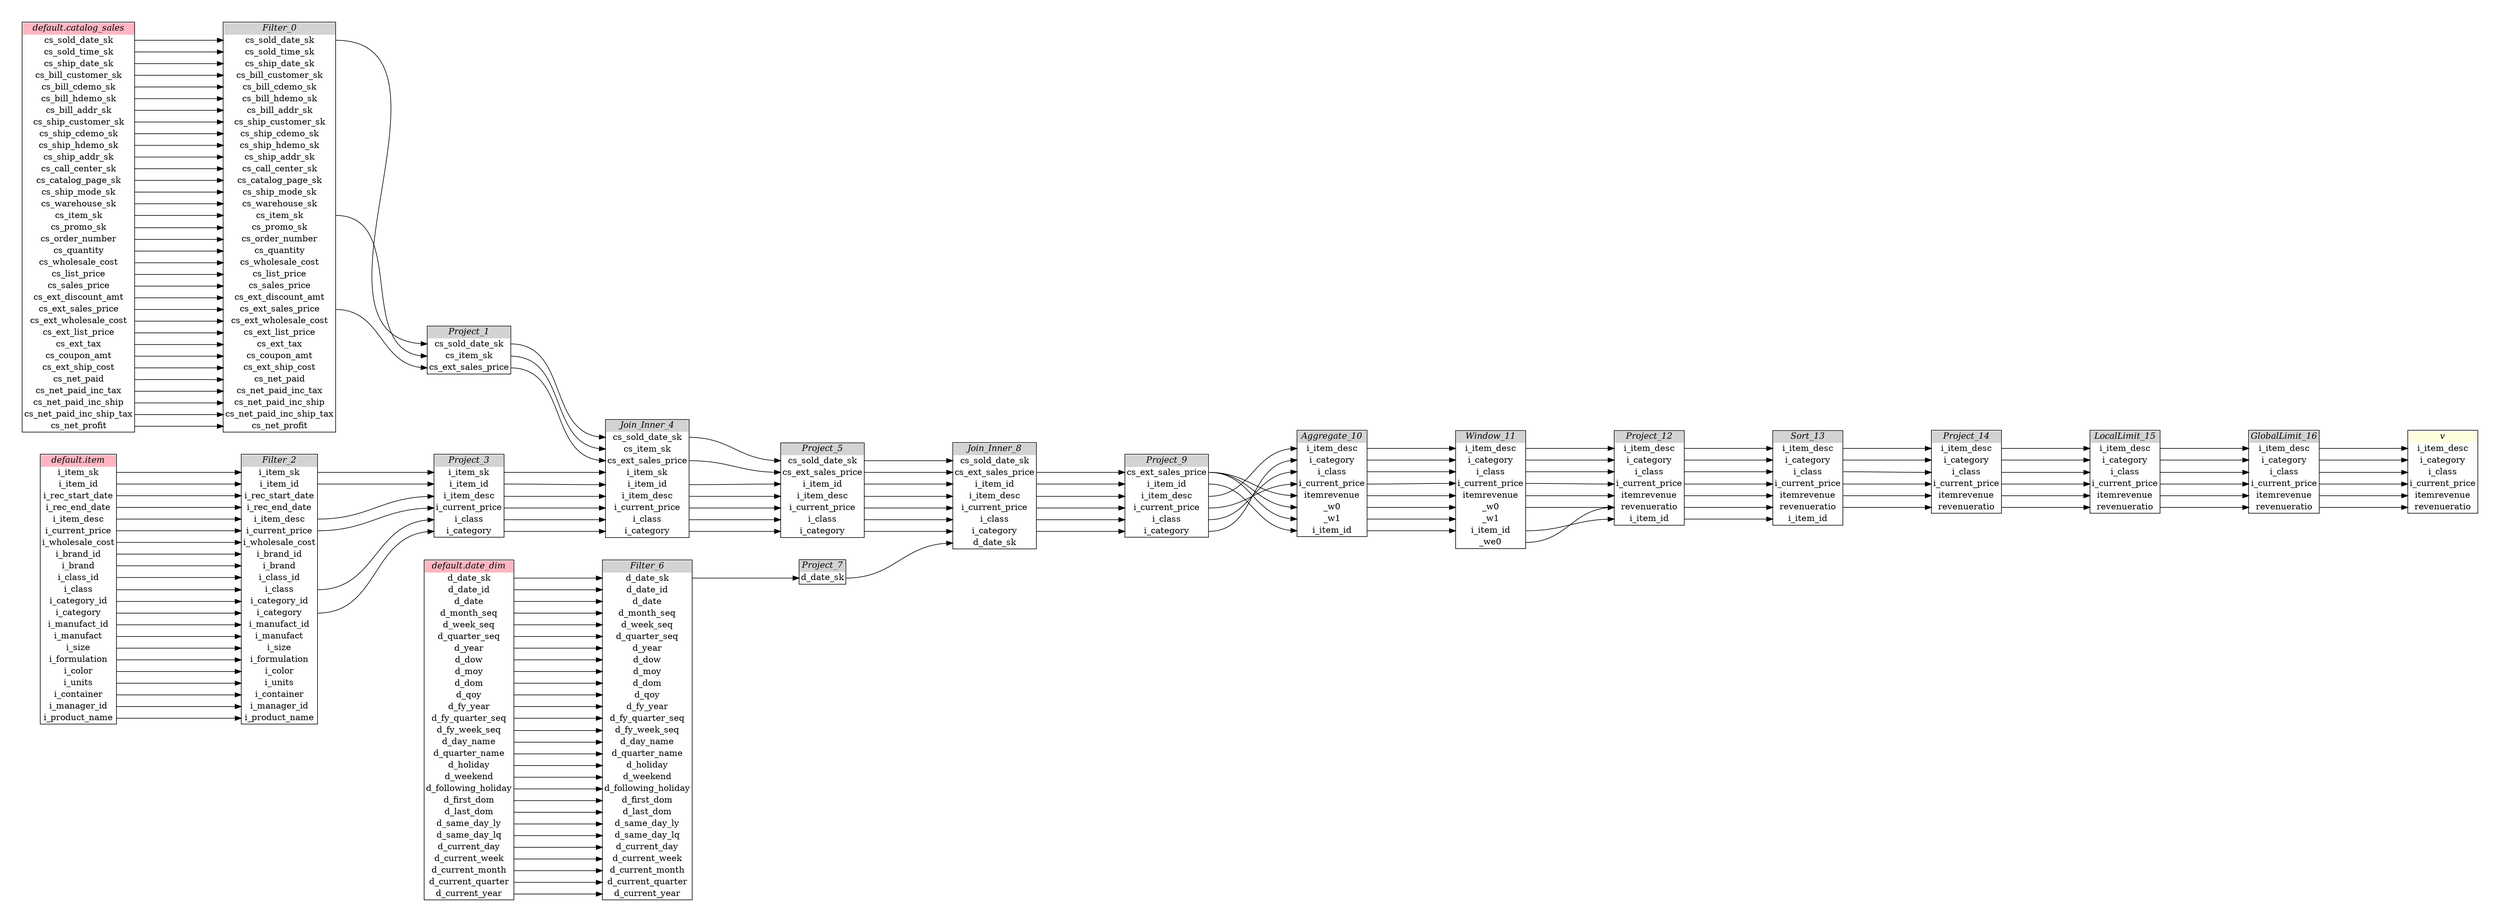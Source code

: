 // Automatically generated by TPCDSFlowTestSuite


digraph {
  graph [pad="0.5", nodesep="0.5", ranksep="2", fontname="Helvetica"];
  node [shape=plain]
  rankdir=LR;

  
"Aggregate_10" [label=<
<table border="1" cellborder="0" cellspacing="0">
  <tr><td bgcolor="lightgray" port="nodeName"><i>Aggregate_10</i></td></tr>
  <tr><td port="0">i_item_desc</td></tr>
<tr><td port="1">i_category</td></tr>
<tr><td port="2">i_class</td></tr>
<tr><td port="3">i_current_price</td></tr>
<tr><td port="4">itemrevenue</td></tr>
<tr><td port="5">_w0</td></tr>
<tr><td port="6">_w1</td></tr>
<tr><td port="7">i_item_id</td></tr>
</table>>];
     

"Filter_0" [label=<
<table border="1" cellborder="0" cellspacing="0">
  <tr><td bgcolor="lightgray" port="nodeName"><i>Filter_0</i></td></tr>
  <tr><td port="0">cs_sold_date_sk</td></tr>
<tr><td port="1">cs_sold_time_sk</td></tr>
<tr><td port="2">cs_ship_date_sk</td></tr>
<tr><td port="3">cs_bill_customer_sk</td></tr>
<tr><td port="4">cs_bill_cdemo_sk</td></tr>
<tr><td port="5">cs_bill_hdemo_sk</td></tr>
<tr><td port="6">cs_bill_addr_sk</td></tr>
<tr><td port="7">cs_ship_customer_sk</td></tr>
<tr><td port="8">cs_ship_cdemo_sk</td></tr>
<tr><td port="9">cs_ship_hdemo_sk</td></tr>
<tr><td port="10">cs_ship_addr_sk</td></tr>
<tr><td port="11">cs_call_center_sk</td></tr>
<tr><td port="12">cs_catalog_page_sk</td></tr>
<tr><td port="13">cs_ship_mode_sk</td></tr>
<tr><td port="14">cs_warehouse_sk</td></tr>
<tr><td port="15">cs_item_sk</td></tr>
<tr><td port="16">cs_promo_sk</td></tr>
<tr><td port="17">cs_order_number</td></tr>
<tr><td port="18">cs_quantity</td></tr>
<tr><td port="19">cs_wholesale_cost</td></tr>
<tr><td port="20">cs_list_price</td></tr>
<tr><td port="21">cs_sales_price</td></tr>
<tr><td port="22">cs_ext_discount_amt</td></tr>
<tr><td port="23">cs_ext_sales_price</td></tr>
<tr><td port="24">cs_ext_wholesale_cost</td></tr>
<tr><td port="25">cs_ext_list_price</td></tr>
<tr><td port="26">cs_ext_tax</td></tr>
<tr><td port="27">cs_coupon_amt</td></tr>
<tr><td port="28">cs_ext_ship_cost</td></tr>
<tr><td port="29">cs_net_paid</td></tr>
<tr><td port="30">cs_net_paid_inc_tax</td></tr>
<tr><td port="31">cs_net_paid_inc_ship</td></tr>
<tr><td port="32">cs_net_paid_inc_ship_tax</td></tr>
<tr><td port="33">cs_net_profit</td></tr>
</table>>];
     

"Filter_2" [label=<
<table border="1" cellborder="0" cellspacing="0">
  <tr><td bgcolor="lightgray" port="nodeName"><i>Filter_2</i></td></tr>
  <tr><td port="0">i_item_sk</td></tr>
<tr><td port="1">i_item_id</td></tr>
<tr><td port="2">i_rec_start_date</td></tr>
<tr><td port="3">i_rec_end_date</td></tr>
<tr><td port="4">i_item_desc</td></tr>
<tr><td port="5">i_current_price</td></tr>
<tr><td port="6">i_wholesale_cost</td></tr>
<tr><td port="7">i_brand_id</td></tr>
<tr><td port="8">i_brand</td></tr>
<tr><td port="9">i_class_id</td></tr>
<tr><td port="10">i_class</td></tr>
<tr><td port="11">i_category_id</td></tr>
<tr><td port="12">i_category</td></tr>
<tr><td port="13">i_manufact_id</td></tr>
<tr><td port="14">i_manufact</td></tr>
<tr><td port="15">i_size</td></tr>
<tr><td port="16">i_formulation</td></tr>
<tr><td port="17">i_color</td></tr>
<tr><td port="18">i_units</td></tr>
<tr><td port="19">i_container</td></tr>
<tr><td port="20">i_manager_id</td></tr>
<tr><td port="21">i_product_name</td></tr>
</table>>];
     

"Filter_6" [label=<
<table border="1" cellborder="0" cellspacing="0">
  <tr><td bgcolor="lightgray" port="nodeName"><i>Filter_6</i></td></tr>
  <tr><td port="0">d_date_sk</td></tr>
<tr><td port="1">d_date_id</td></tr>
<tr><td port="2">d_date</td></tr>
<tr><td port="3">d_month_seq</td></tr>
<tr><td port="4">d_week_seq</td></tr>
<tr><td port="5">d_quarter_seq</td></tr>
<tr><td port="6">d_year</td></tr>
<tr><td port="7">d_dow</td></tr>
<tr><td port="8">d_moy</td></tr>
<tr><td port="9">d_dom</td></tr>
<tr><td port="10">d_qoy</td></tr>
<tr><td port="11">d_fy_year</td></tr>
<tr><td port="12">d_fy_quarter_seq</td></tr>
<tr><td port="13">d_fy_week_seq</td></tr>
<tr><td port="14">d_day_name</td></tr>
<tr><td port="15">d_quarter_name</td></tr>
<tr><td port="16">d_holiday</td></tr>
<tr><td port="17">d_weekend</td></tr>
<tr><td port="18">d_following_holiday</td></tr>
<tr><td port="19">d_first_dom</td></tr>
<tr><td port="20">d_last_dom</td></tr>
<tr><td port="21">d_same_day_ly</td></tr>
<tr><td port="22">d_same_day_lq</td></tr>
<tr><td port="23">d_current_day</td></tr>
<tr><td port="24">d_current_week</td></tr>
<tr><td port="25">d_current_month</td></tr>
<tr><td port="26">d_current_quarter</td></tr>
<tr><td port="27">d_current_year</td></tr>
</table>>];
     

"GlobalLimit_16" [label=<
<table border="1" cellborder="0" cellspacing="0">
  <tr><td bgcolor="lightgray" port="nodeName"><i>GlobalLimit_16</i></td></tr>
  <tr><td port="0">i_item_desc</td></tr>
<tr><td port="1">i_category</td></tr>
<tr><td port="2">i_class</td></tr>
<tr><td port="3">i_current_price</td></tr>
<tr><td port="4">itemrevenue</td></tr>
<tr><td port="5">revenueratio</td></tr>
</table>>];
     

"Join_Inner_4" [label=<
<table border="1" cellborder="0" cellspacing="0">
  <tr><td bgcolor="lightgray" port="nodeName"><i>Join_Inner_4</i></td></tr>
  <tr><td port="0">cs_sold_date_sk</td></tr>
<tr><td port="1">cs_item_sk</td></tr>
<tr><td port="2">cs_ext_sales_price</td></tr>
<tr><td port="3">i_item_sk</td></tr>
<tr><td port="4">i_item_id</td></tr>
<tr><td port="5">i_item_desc</td></tr>
<tr><td port="6">i_current_price</td></tr>
<tr><td port="7">i_class</td></tr>
<tr><td port="8">i_category</td></tr>
</table>>];
     

"Join_Inner_8" [label=<
<table border="1" cellborder="0" cellspacing="0">
  <tr><td bgcolor="lightgray" port="nodeName"><i>Join_Inner_8</i></td></tr>
  <tr><td port="0">cs_sold_date_sk</td></tr>
<tr><td port="1">cs_ext_sales_price</td></tr>
<tr><td port="2">i_item_id</td></tr>
<tr><td port="3">i_item_desc</td></tr>
<tr><td port="4">i_current_price</td></tr>
<tr><td port="5">i_class</td></tr>
<tr><td port="6">i_category</td></tr>
<tr><td port="7">d_date_sk</td></tr>
</table>>];
     

"LocalLimit_15" [label=<
<table border="1" cellborder="0" cellspacing="0">
  <tr><td bgcolor="lightgray" port="nodeName"><i>LocalLimit_15</i></td></tr>
  <tr><td port="0">i_item_desc</td></tr>
<tr><td port="1">i_category</td></tr>
<tr><td port="2">i_class</td></tr>
<tr><td port="3">i_current_price</td></tr>
<tr><td port="4">itemrevenue</td></tr>
<tr><td port="5">revenueratio</td></tr>
</table>>];
     

"Project_1" [label=<
<table border="1" cellborder="0" cellspacing="0">
  <tr><td bgcolor="lightgray" port="nodeName"><i>Project_1</i></td></tr>
  <tr><td port="0">cs_sold_date_sk</td></tr>
<tr><td port="1">cs_item_sk</td></tr>
<tr><td port="2">cs_ext_sales_price</td></tr>
</table>>];
     

"Project_12" [label=<
<table border="1" cellborder="0" cellspacing="0">
  <tr><td bgcolor="lightgray" port="nodeName"><i>Project_12</i></td></tr>
  <tr><td port="0">i_item_desc</td></tr>
<tr><td port="1">i_category</td></tr>
<tr><td port="2">i_class</td></tr>
<tr><td port="3">i_current_price</td></tr>
<tr><td port="4">itemrevenue</td></tr>
<tr><td port="5">revenueratio</td></tr>
<tr><td port="6">i_item_id</td></tr>
</table>>];
     

"Project_14" [label=<
<table border="1" cellborder="0" cellspacing="0">
  <tr><td bgcolor="lightgray" port="nodeName"><i>Project_14</i></td></tr>
  <tr><td port="0">i_item_desc</td></tr>
<tr><td port="1">i_category</td></tr>
<tr><td port="2">i_class</td></tr>
<tr><td port="3">i_current_price</td></tr>
<tr><td port="4">itemrevenue</td></tr>
<tr><td port="5">revenueratio</td></tr>
</table>>];
     

"Project_3" [label=<
<table border="1" cellborder="0" cellspacing="0">
  <tr><td bgcolor="lightgray" port="nodeName"><i>Project_3</i></td></tr>
  <tr><td port="0">i_item_sk</td></tr>
<tr><td port="1">i_item_id</td></tr>
<tr><td port="2">i_item_desc</td></tr>
<tr><td port="3">i_current_price</td></tr>
<tr><td port="4">i_class</td></tr>
<tr><td port="5">i_category</td></tr>
</table>>];
     

"Project_5" [label=<
<table border="1" cellborder="0" cellspacing="0">
  <tr><td bgcolor="lightgray" port="nodeName"><i>Project_5</i></td></tr>
  <tr><td port="0">cs_sold_date_sk</td></tr>
<tr><td port="1">cs_ext_sales_price</td></tr>
<tr><td port="2">i_item_id</td></tr>
<tr><td port="3">i_item_desc</td></tr>
<tr><td port="4">i_current_price</td></tr>
<tr><td port="5">i_class</td></tr>
<tr><td port="6">i_category</td></tr>
</table>>];
     

"Project_7" [label=<
<table border="1" cellborder="0" cellspacing="0">
  <tr><td bgcolor="lightgray" port="nodeName"><i>Project_7</i></td></tr>
  <tr><td port="0">d_date_sk</td></tr>
</table>>];
     

"Project_9" [label=<
<table border="1" cellborder="0" cellspacing="0">
  <tr><td bgcolor="lightgray" port="nodeName"><i>Project_9</i></td></tr>
  <tr><td port="0">cs_ext_sales_price</td></tr>
<tr><td port="1">i_item_id</td></tr>
<tr><td port="2">i_item_desc</td></tr>
<tr><td port="3">i_current_price</td></tr>
<tr><td port="4">i_class</td></tr>
<tr><td port="5">i_category</td></tr>
</table>>];
     

"Sort_13" [label=<
<table border="1" cellborder="0" cellspacing="0">
  <tr><td bgcolor="lightgray" port="nodeName"><i>Sort_13</i></td></tr>
  <tr><td port="0">i_item_desc</td></tr>
<tr><td port="1">i_category</td></tr>
<tr><td port="2">i_class</td></tr>
<tr><td port="3">i_current_price</td></tr>
<tr><td port="4">itemrevenue</td></tr>
<tr><td port="5">revenueratio</td></tr>
<tr><td port="6">i_item_id</td></tr>
</table>>];
     

"Window_11" [label=<
<table border="1" cellborder="0" cellspacing="0">
  <tr><td bgcolor="lightgray" port="nodeName"><i>Window_11</i></td></tr>
  <tr><td port="0">i_item_desc</td></tr>
<tr><td port="1">i_category</td></tr>
<tr><td port="2">i_class</td></tr>
<tr><td port="3">i_current_price</td></tr>
<tr><td port="4">itemrevenue</td></tr>
<tr><td port="5">_w0</td></tr>
<tr><td port="6">_w1</td></tr>
<tr><td port="7">i_item_id</td></tr>
<tr><td port="8">_we0</td></tr>
</table>>];
     

"default.catalog_sales" [label=<
<table border="1" cellborder="0" cellspacing="0">
  <tr><td bgcolor="lightpink" port="nodeName"><i>default.catalog_sales</i></td></tr>
  <tr><td port="0">cs_sold_date_sk</td></tr>
<tr><td port="1">cs_sold_time_sk</td></tr>
<tr><td port="2">cs_ship_date_sk</td></tr>
<tr><td port="3">cs_bill_customer_sk</td></tr>
<tr><td port="4">cs_bill_cdemo_sk</td></tr>
<tr><td port="5">cs_bill_hdemo_sk</td></tr>
<tr><td port="6">cs_bill_addr_sk</td></tr>
<tr><td port="7">cs_ship_customer_sk</td></tr>
<tr><td port="8">cs_ship_cdemo_sk</td></tr>
<tr><td port="9">cs_ship_hdemo_sk</td></tr>
<tr><td port="10">cs_ship_addr_sk</td></tr>
<tr><td port="11">cs_call_center_sk</td></tr>
<tr><td port="12">cs_catalog_page_sk</td></tr>
<tr><td port="13">cs_ship_mode_sk</td></tr>
<tr><td port="14">cs_warehouse_sk</td></tr>
<tr><td port="15">cs_item_sk</td></tr>
<tr><td port="16">cs_promo_sk</td></tr>
<tr><td port="17">cs_order_number</td></tr>
<tr><td port="18">cs_quantity</td></tr>
<tr><td port="19">cs_wholesale_cost</td></tr>
<tr><td port="20">cs_list_price</td></tr>
<tr><td port="21">cs_sales_price</td></tr>
<tr><td port="22">cs_ext_discount_amt</td></tr>
<tr><td port="23">cs_ext_sales_price</td></tr>
<tr><td port="24">cs_ext_wholesale_cost</td></tr>
<tr><td port="25">cs_ext_list_price</td></tr>
<tr><td port="26">cs_ext_tax</td></tr>
<tr><td port="27">cs_coupon_amt</td></tr>
<tr><td port="28">cs_ext_ship_cost</td></tr>
<tr><td port="29">cs_net_paid</td></tr>
<tr><td port="30">cs_net_paid_inc_tax</td></tr>
<tr><td port="31">cs_net_paid_inc_ship</td></tr>
<tr><td port="32">cs_net_paid_inc_ship_tax</td></tr>
<tr><td port="33">cs_net_profit</td></tr>
</table>>];
     

"default.date_dim" [label=<
<table border="1" cellborder="0" cellspacing="0">
  <tr><td bgcolor="lightpink" port="nodeName"><i>default.date_dim</i></td></tr>
  <tr><td port="0">d_date_sk</td></tr>
<tr><td port="1">d_date_id</td></tr>
<tr><td port="2">d_date</td></tr>
<tr><td port="3">d_month_seq</td></tr>
<tr><td port="4">d_week_seq</td></tr>
<tr><td port="5">d_quarter_seq</td></tr>
<tr><td port="6">d_year</td></tr>
<tr><td port="7">d_dow</td></tr>
<tr><td port="8">d_moy</td></tr>
<tr><td port="9">d_dom</td></tr>
<tr><td port="10">d_qoy</td></tr>
<tr><td port="11">d_fy_year</td></tr>
<tr><td port="12">d_fy_quarter_seq</td></tr>
<tr><td port="13">d_fy_week_seq</td></tr>
<tr><td port="14">d_day_name</td></tr>
<tr><td port="15">d_quarter_name</td></tr>
<tr><td port="16">d_holiday</td></tr>
<tr><td port="17">d_weekend</td></tr>
<tr><td port="18">d_following_holiday</td></tr>
<tr><td port="19">d_first_dom</td></tr>
<tr><td port="20">d_last_dom</td></tr>
<tr><td port="21">d_same_day_ly</td></tr>
<tr><td port="22">d_same_day_lq</td></tr>
<tr><td port="23">d_current_day</td></tr>
<tr><td port="24">d_current_week</td></tr>
<tr><td port="25">d_current_month</td></tr>
<tr><td port="26">d_current_quarter</td></tr>
<tr><td port="27">d_current_year</td></tr>
</table>>];
     

"default.item" [label=<
<table border="1" cellborder="0" cellspacing="0">
  <tr><td bgcolor="lightpink" port="nodeName"><i>default.item</i></td></tr>
  <tr><td port="0">i_item_sk</td></tr>
<tr><td port="1">i_item_id</td></tr>
<tr><td port="2">i_rec_start_date</td></tr>
<tr><td port="3">i_rec_end_date</td></tr>
<tr><td port="4">i_item_desc</td></tr>
<tr><td port="5">i_current_price</td></tr>
<tr><td port="6">i_wholesale_cost</td></tr>
<tr><td port="7">i_brand_id</td></tr>
<tr><td port="8">i_brand</td></tr>
<tr><td port="9">i_class_id</td></tr>
<tr><td port="10">i_class</td></tr>
<tr><td port="11">i_category_id</td></tr>
<tr><td port="12">i_category</td></tr>
<tr><td port="13">i_manufact_id</td></tr>
<tr><td port="14">i_manufact</td></tr>
<tr><td port="15">i_size</td></tr>
<tr><td port="16">i_formulation</td></tr>
<tr><td port="17">i_color</td></tr>
<tr><td port="18">i_units</td></tr>
<tr><td port="19">i_container</td></tr>
<tr><td port="20">i_manager_id</td></tr>
<tr><td port="21">i_product_name</td></tr>
</table>>];
     

"v" [label=<
<table border="1" cellborder="0" cellspacing="0">
  <tr><td bgcolor="lightyellow" port="nodeName"><i>v</i></td></tr>
  <tr><td port="0">i_item_desc</td></tr>
<tr><td port="1">i_category</td></tr>
<tr><td port="2">i_class</td></tr>
<tr><td port="3">i_current_price</td></tr>
<tr><td port="4">itemrevenue</td></tr>
<tr><td port="5">revenueratio</td></tr>
</table>>];
     
  "Aggregate_10":0 -> "Window_11":0;
"Aggregate_10":1 -> "Window_11":1;
"Aggregate_10":2 -> "Window_11":2;
"Aggregate_10":3 -> "Window_11":3;
"Aggregate_10":4 -> "Window_11":4;
"Aggregate_10":5 -> "Window_11":5;
"Aggregate_10":6 -> "Window_11":6;
"Aggregate_10":7 -> "Window_11":7;
"Filter_0":0 -> "Project_1":0;
"Filter_0":15 -> "Project_1":1;
"Filter_0":23 -> "Project_1":2;
"Filter_2":0 -> "Project_3":0;
"Filter_2":1 -> "Project_3":1;
"Filter_2":10 -> "Project_3":4;
"Filter_2":12 -> "Project_3":5;
"Filter_2":4 -> "Project_3":2;
"Filter_2":5 -> "Project_3":3;
"Filter_6":0 -> "Project_7":0;
"GlobalLimit_16":0 -> "v":0;
"GlobalLimit_16":1 -> "v":1;
"GlobalLimit_16":2 -> "v":2;
"GlobalLimit_16":3 -> "v":3;
"GlobalLimit_16":4 -> "v":4;
"GlobalLimit_16":5 -> "v":5;
"Join_Inner_4":0 -> "Project_5":0;
"Join_Inner_4":2 -> "Project_5":1;
"Join_Inner_4":4 -> "Project_5":2;
"Join_Inner_4":5 -> "Project_5":3;
"Join_Inner_4":6 -> "Project_5":4;
"Join_Inner_4":7 -> "Project_5":5;
"Join_Inner_4":8 -> "Project_5":6;
"Join_Inner_8":1 -> "Project_9":0;
"Join_Inner_8":2 -> "Project_9":1;
"Join_Inner_8":3 -> "Project_9":2;
"Join_Inner_8":4 -> "Project_9":3;
"Join_Inner_8":5 -> "Project_9":4;
"Join_Inner_8":6 -> "Project_9":5;
"LocalLimit_15":0 -> "GlobalLimit_16":0;
"LocalLimit_15":1 -> "GlobalLimit_16":1;
"LocalLimit_15":2 -> "GlobalLimit_16":2;
"LocalLimit_15":3 -> "GlobalLimit_16":3;
"LocalLimit_15":4 -> "GlobalLimit_16":4;
"LocalLimit_15":5 -> "GlobalLimit_16":5;
"Project_1":0 -> "Join_Inner_4":0;
"Project_1":1 -> "Join_Inner_4":1;
"Project_1":2 -> "Join_Inner_4":2;
"Project_12":0 -> "Sort_13":0;
"Project_12":1 -> "Sort_13":1;
"Project_12":2 -> "Sort_13":2;
"Project_12":3 -> "Sort_13":3;
"Project_12":4 -> "Sort_13":4;
"Project_12":5 -> "Sort_13":5;
"Project_12":6 -> "Sort_13":6;
"Project_14":0 -> "LocalLimit_15":0;
"Project_14":1 -> "LocalLimit_15":1;
"Project_14":2 -> "LocalLimit_15":2;
"Project_14":3 -> "LocalLimit_15":3;
"Project_14":4 -> "LocalLimit_15":4;
"Project_14":5 -> "LocalLimit_15":5;
"Project_3":0 -> "Join_Inner_4":3;
"Project_3":1 -> "Join_Inner_4":4;
"Project_3":2 -> "Join_Inner_4":5;
"Project_3":3 -> "Join_Inner_4":6;
"Project_3":4 -> "Join_Inner_4":7;
"Project_3":5 -> "Join_Inner_4":8;
"Project_5":0 -> "Join_Inner_8":0;
"Project_5":1 -> "Join_Inner_8":1;
"Project_5":2 -> "Join_Inner_8":2;
"Project_5":3 -> "Join_Inner_8":3;
"Project_5":4 -> "Join_Inner_8":4;
"Project_5":5 -> "Join_Inner_8":5;
"Project_5":6 -> "Join_Inner_8":6;
"Project_7":0 -> "Join_Inner_8":7;
"Project_9":0 -> "Aggregate_10":4;
"Project_9":0 -> "Aggregate_10":5;
"Project_9":0 -> "Aggregate_10":6;
"Project_9":1 -> "Aggregate_10":7;
"Project_9":2 -> "Aggregate_10":0;
"Project_9":3 -> "Aggregate_10":3;
"Project_9":4 -> "Aggregate_10":2;
"Project_9":5 -> "Aggregate_10":1;
"Sort_13":0 -> "Project_14":0;
"Sort_13":1 -> "Project_14":1;
"Sort_13":2 -> "Project_14":2;
"Sort_13":3 -> "Project_14":3;
"Sort_13":4 -> "Project_14":4;
"Sort_13":5 -> "Project_14":5;
"Window_11":0 -> "Project_12":0;
"Window_11":1 -> "Project_12":1;
"Window_11":2 -> "Project_12":2;
"Window_11":3 -> "Project_12":3;
"Window_11":4 -> "Project_12":4;
"Window_11":5 -> "Project_12":5;
"Window_11":7 -> "Project_12":6;
"Window_11":8 -> "Project_12":5;
"default.catalog_sales":0 -> "Filter_0":0;
"default.catalog_sales":1 -> "Filter_0":1;
"default.catalog_sales":10 -> "Filter_0":10;
"default.catalog_sales":11 -> "Filter_0":11;
"default.catalog_sales":12 -> "Filter_0":12;
"default.catalog_sales":13 -> "Filter_0":13;
"default.catalog_sales":14 -> "Filter_0":14;
"default.catalog_sales":15 -> "Filter_0":15;
"default.catalog_sales":16 -> "Filter_0":16;
"default.catalog_sales":17 -> "Filter_0":17;
"default.catalog_sales":18 -> "Filter_0":18;
"default.catalog_sales":19 -> "Filter_0":19;
"default.catalog_sales":2 -> "Filter_0":2;
"default.catalog_sales":20 -> "Filter_0":20;
"default.catalog_sales":21 -> "Filter_0":21;
"default.catalog_sales":22 -> "Filter_0":22;
"default.catalog_sales":23 -> "Filter_0":23;
"default.catalog_sales":24 -> "Filter_0":24;
"default.catalog_sales":25 -> "Filter_0":25;
"default.catalog_sales":26 -> "Filter_0":26;
"default.catalog_sales":27 -> "Filter_0":27;
"default.catalog_sales":28 -> "Filter_0":28;
"default.catalog_sales":29 -> "Filter_0":29;
"default.catalog_sales":3 -> "Filter_0":3;
"default.catalog_sales":30 -> "Filter_0":30;
"default.catalog_sales":31 -> "Filter_0":31;
"default.catalog_sales":32 -> "Filter_0":32;
"default.catalog_sales":33 -> "Filter_0":33;
"default.catalog_sales":4 -> "Filter_0":4;
"default.catalog_sales":5 -> "Filter_0":5;
"default.catalog_sales":6 -> "Filter_0":6;
"default.catalog_sales":7 -> "Filter_0":7;
"default.catalog_sales":8 -> "Filter_0":8;
"default.catalog_sales":9 -> "Filter_0":9;
"default.date_dim":0 -> "Filter_6":0;
"default.date_dim":1 -> "Filter_6":1;
"default.date_dim":10 -> "Filter_6":10;
"default.date_dim":11 -> "Filter_6":11;
"default.date_dim":12 -> "Filter_6":12;
"default.date_dim":13 -> "Filter_6":13;
"default.date_dim":14 -> "Filter_6":14;
"default.date_dim":15 -> "Filter_6":15;
"default.date_dim":16 -> "Filter_6":16;
"default.date_dim":17 -> "Filter_6":17;
"default.date_dim":18 -> "Filter_6":18;
"default.date_dim":19 -> "Filter_6":19;
"default.date_dim":2 -> "Filter_6":2;
"default.date_dim":20 -> "Filter_6":20;
"default.date_dim":21 -> "Filter_6":21;
"default.date_dim":22 -> "Filter_6":22;
"default.date_dim":23 -> "Filter_6":23;
"default.date_dim":24 -> "Filter_6":24;
"default.date_dim":25 -> "Filter_6":25;
"default.date_dim":26 -> "Filter_6":26;
"default.date_dim":27 -> "Filter_6":27;
"default.date_dim":3 -> "Filter_6":3;
"default.date_dim":4 -> "Filter_6":4;
"default.date_dim":5 -> "Filter_6":5;
"default.date_dim":6 -> "Filter_6":6;
"default.date_dim":7 -> "Filter_6":7;
"default.date_dim":8 -> "Filter_6":8;
"default.date_dim":9 -> "Filter_6":9;
"default.item":0 -> "Filter_2":0;
"default.item":1 -> "Filter_2":1;
"default.item":10 -> "Filter_2":10;
"default.item":11 -> "Filter_2":11;
"default.item":12 -> "Filter_2":12;
"default.item":13 -> "Filter_2":13;
"default.item":14 -> "Filter_2":14;
"default.item":15 -> "Filter_2":15;
"default.item":16 -> "Filter_2":16;
"default.item":17 -> "Filter_2":17;
"default.item":18 -> "Filter_2":18;
"default.item":19 -> "Filter_2":19;
"default.item":2 -> "Filter_2":2;
"default.item":20 -> "Filter_2":20;
"default.item":21 -> "Filter_2":21;
"default.item":3 -> "Filter_2":3;
"default.item":4 -> "Filter_2":4;
"default.item":5 -> "Filter_2":5;
"default.item":6 -> "Filter_2":6;
"default.item":7 -> "Filter_2":7;
"default.item":8 -> "Filter_2":8;
"default.item":9 -> "Filter_2":9;
}
       